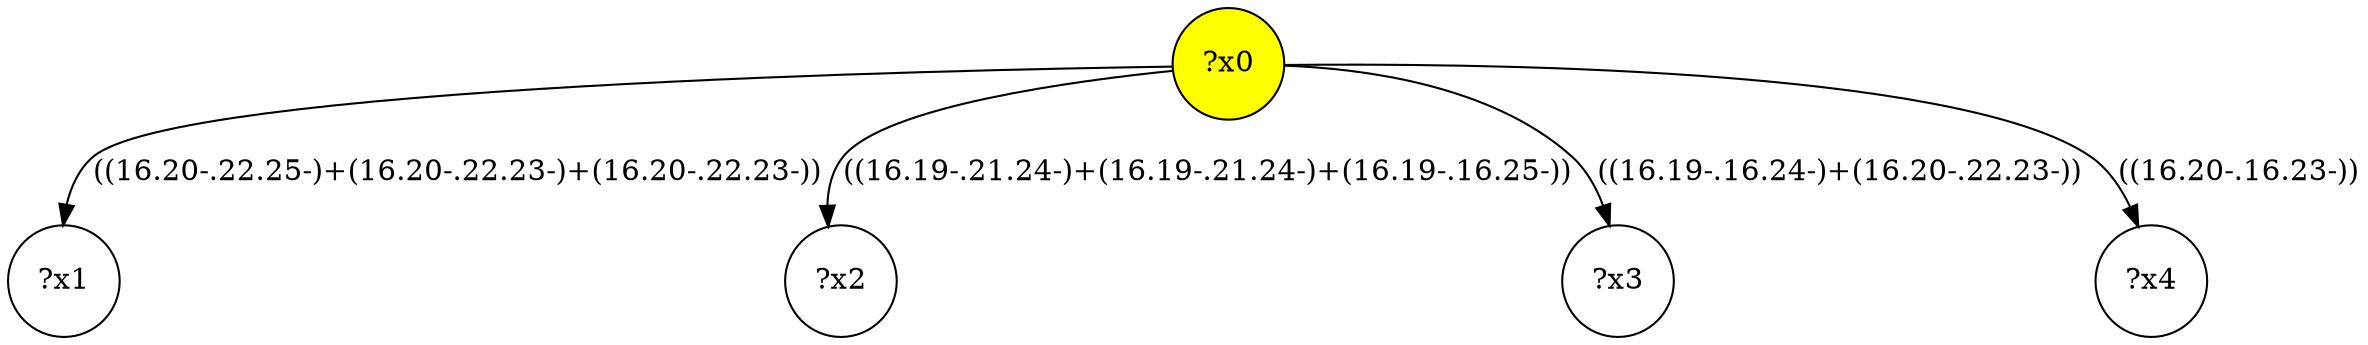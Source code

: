 digraph g {
	x0 [fillcolor="yellow", style="filled," shape=circle, label="?x0"];
	x1 [shape=circle, label="?x1"];
	x0 -> x1 [label="((16.20-.22.25-)+(16.20-.22.23-)+(16.20-.22.23-))"];
	x2 [shape=circle, label="?x2"];
	x0 -> x2 [label="((16.19-.21.24-)+(16.19-.21.24-)+(16.19-.16.25-))"];
	x3 [shape=circle, label="?x3"];
	x0 -> x3 [label="((16.19-.16.24-)+(16.20-.22.23-))"];
	x4 [shape=circle, label="?x4"];
	x0 -> x4 [label="((16.20-.16.23-))"];
}
